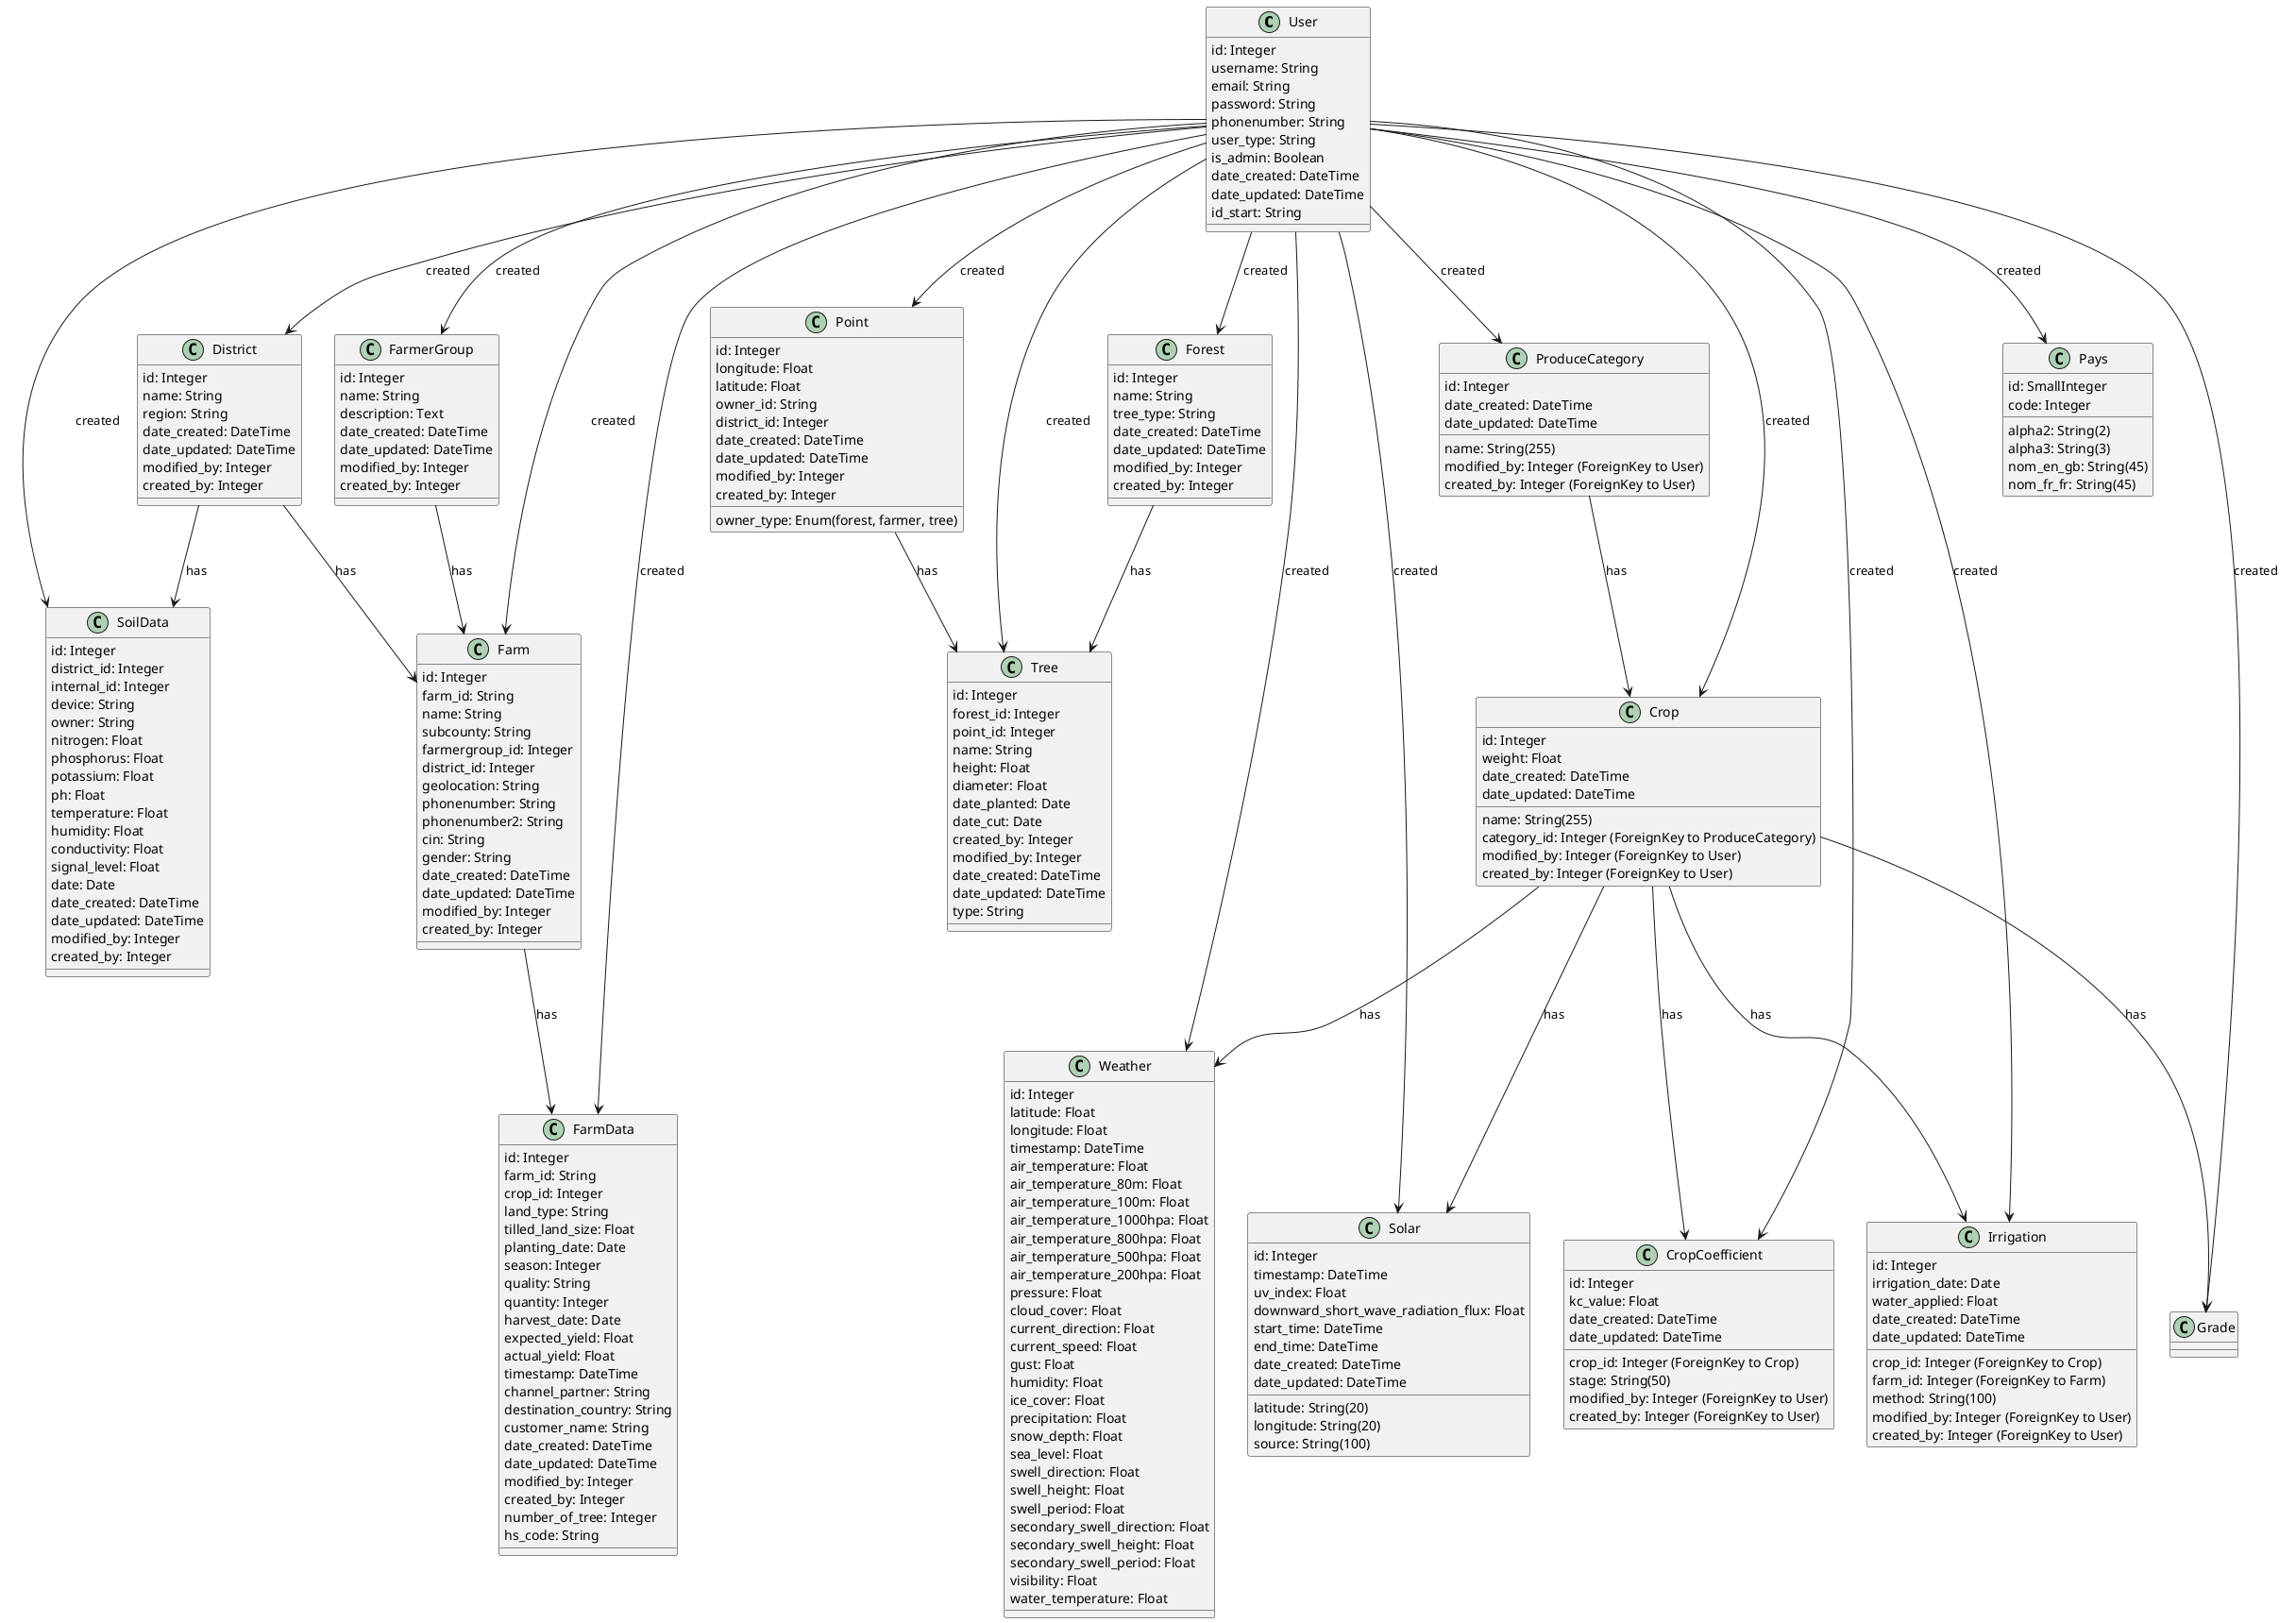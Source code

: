 @startuml
class User {
    id: Integer
    username: String
    email: String
    password: String
    phonenumber: String
    user_type: String
    is_admin: Boolean
    date_created: DateTime
    date_updated: DateTime
    id_start: String
}
class District {
    id: Integer
    name: String
    region: String
    date_created: DateTime
    date_updated: DateTime
    modified_by: Integer
    created_by: Integer
}
class FarmerGroup {
    id: Integer
    name: String
    description: Text
    date_created: DateTime
    date_updated: DateTime
    modified_by: Integer
    created_by: Integer
}
class SoilData {
    id: Integer
    district_id: Integer
    internal_id: Integer
    device: String
    owner: String
    nitrogen: Float
    phosphorus: Float
    potassium: Float
    ph: Float
    temperature: Float
    humidity: Float
    conductivity: Float
    signal_level: Float
    date: Date
    date_created: DateTime
    date_updated: DateTime
    modified_by: Integer
    created_by: Integer
}
class Farm {
    id: Integer
    farm_id: String
    name: String
    subcounty: String
    farmergroup_id: Integer
    district_id: Integer
    geolocation: String
    phonenumber: String
    phonenumber2: String
    cin: String
    gender: String
    date_created: DateTime
    date_updated: DateTime
    modified_by: Integer
    created_by: Integer
}
class FarmData {
    id: Integer
    farm_id: String
    crop_id: Integer
    land_type: String
    tilled_land_size: Float
    planting_date: Date
    season: Integer
    quality: String
    quantity: Integer
    harvest_date: Date
    expected_yield: Float
    actual_yield: Float
    timestamp: DateTime
    channel_partner: String
    destination_country: String
    customer_name: String
    date_created: DateTime
    date_updated: DateTime
    modified_by: Integer
    created_by: Integer
    number_of_tree: Integer
    hs_code: String
}
class Forest {
    id: Integer
    name: String
    tree_type: String
    date_created: DateTime
    date_updated: DateTime
    modified_by: Integer
    created_by: Integer
}
class Point {
    id: Integer
    longitude: Float
    latitude: Float
    owner_type: Enum(forest, farmer, tree)
    owner_id: String
    district_id: Integer
    date_created: DateTime
    date_updated: DateTime
    modified_by: Integer
    created_by: Integer
}
class Tree {
    id: Integer
    forest_id: Integer
    point_id: Integer
    name: String
    height: Float
    diameter: Float
    date_planted: Date
    date_cut: Date
    created_by: Integer
    modified_by: Integer
    date_created: DateTime
    date_updated: DateTime
    type: String
}
class Weather {
    id: Integer
    latitude: Float
    longitude: Float
    timestamp: DateTime
    air_temperature: Float
    air_temperature_80m: Float
    air_temperature_100m: Float
    air_temperature_1000hpa: Float
    air_temperature_800hpa: Float
    air_temperature_500hpa: Float
    air_temperature_200hpa: Float
    pressure: Float
    cloud_cover: Float
    current_direction: Float
    current_speed: Float
    gust: Float
    humidity: Float
    ice_cover: Float
    precipitation: Float
    snow_depth: Float
    sea_level: Float
    swell_direction: Float
    swell_height: Float
    swell_period: Float
    secondary_swell_direction: Float
    secondary_swell_height: Float
    secondary_swell_period: Float
    visibility: Float
    water_temperature: Float
}
class Solar {
    id: Integer
    latitude: String(20)
    longitude: String(20)
    timestamp: DateTime
    uv_index: Float
    downward_short_wave_radiation_flux: Float
    source: String(100)
    start_time: DateTime
    end_time: DateTime
    date_created: DateTime
    date_updated: DateTime
}
class ProduceCategory {
    id: Integer
    name: String(255)
    date_created: DateTime
    date_updated: DateTime
    modified_by: Integer (ForeignKey to User)
    created_by: Integer (ForeignKey to User)
}
class Crop {
    id: Integer
    name: String(255)
    weight: Float
    category_id: Integer (ForeignKey to ProduceCategory)
    date_created: DateTime
    date_updated: DateTime
    modified_by: Integer (ForeignKey to User)
    created_by: Integer (ForeignKey to User)
}
class CropCoefficient {
    id: Integer
    crop_id: Integer (ForeignKey to Crop)
    stage: String(50)
    kc_value: Float
    date_created: DateTime
    date_updated: DateTime
    modified_by: Integer (ForeignKey to User)
    created_by: Integer (ForeignKey to User)
}
class Irrigation {
    id: Integer
    crop_id: Integer (ForeignKey to Crop)
    farm_id: Integer (ForeignKey to Farm)
    irrigation_date: Date
    water_applied: Float
    method: String(100)
    date_created: DateTime
    date_updated: DateTime
    modified_by: Integer (ForeignKey to User)
    created_by: Integer (ForeignKey to User)
}
class Pays {
    id: SmallInteger
    code: Integer
    alpha2: String(2)
    alpha3: String(3)
    nom_en_gb: String(45)
    nom_fr_fr: String(45)
}
User --> District : created
User --> FarmerGroup : created
User --> SoilData : created
User --> Farm : created
User --> FarmData : created
User --> Forest : created
User --> Point : created
User --> Tree : created
User --> Weather : created
User --> Crop : created
User --> ProduceCategory : created
User --> Grade : created
User --> CropCoefficient : created
User --> Irrigation : created
User --> Solar : created
User --> Pays : created
District --> SoilData : has
District --> Farm : has
FarmerGroup --> Farm : has
Farm --> FarmData : has
Forest --> Tree : has
Point --> Tree : has
Crop --> Grade : has
Crop --> CropCoefficient : has
Crop --> Irrigation : has
Crop --> Weather : has
Crop --> Solar : has
ProduceCategory --> Crop : has
@enduml